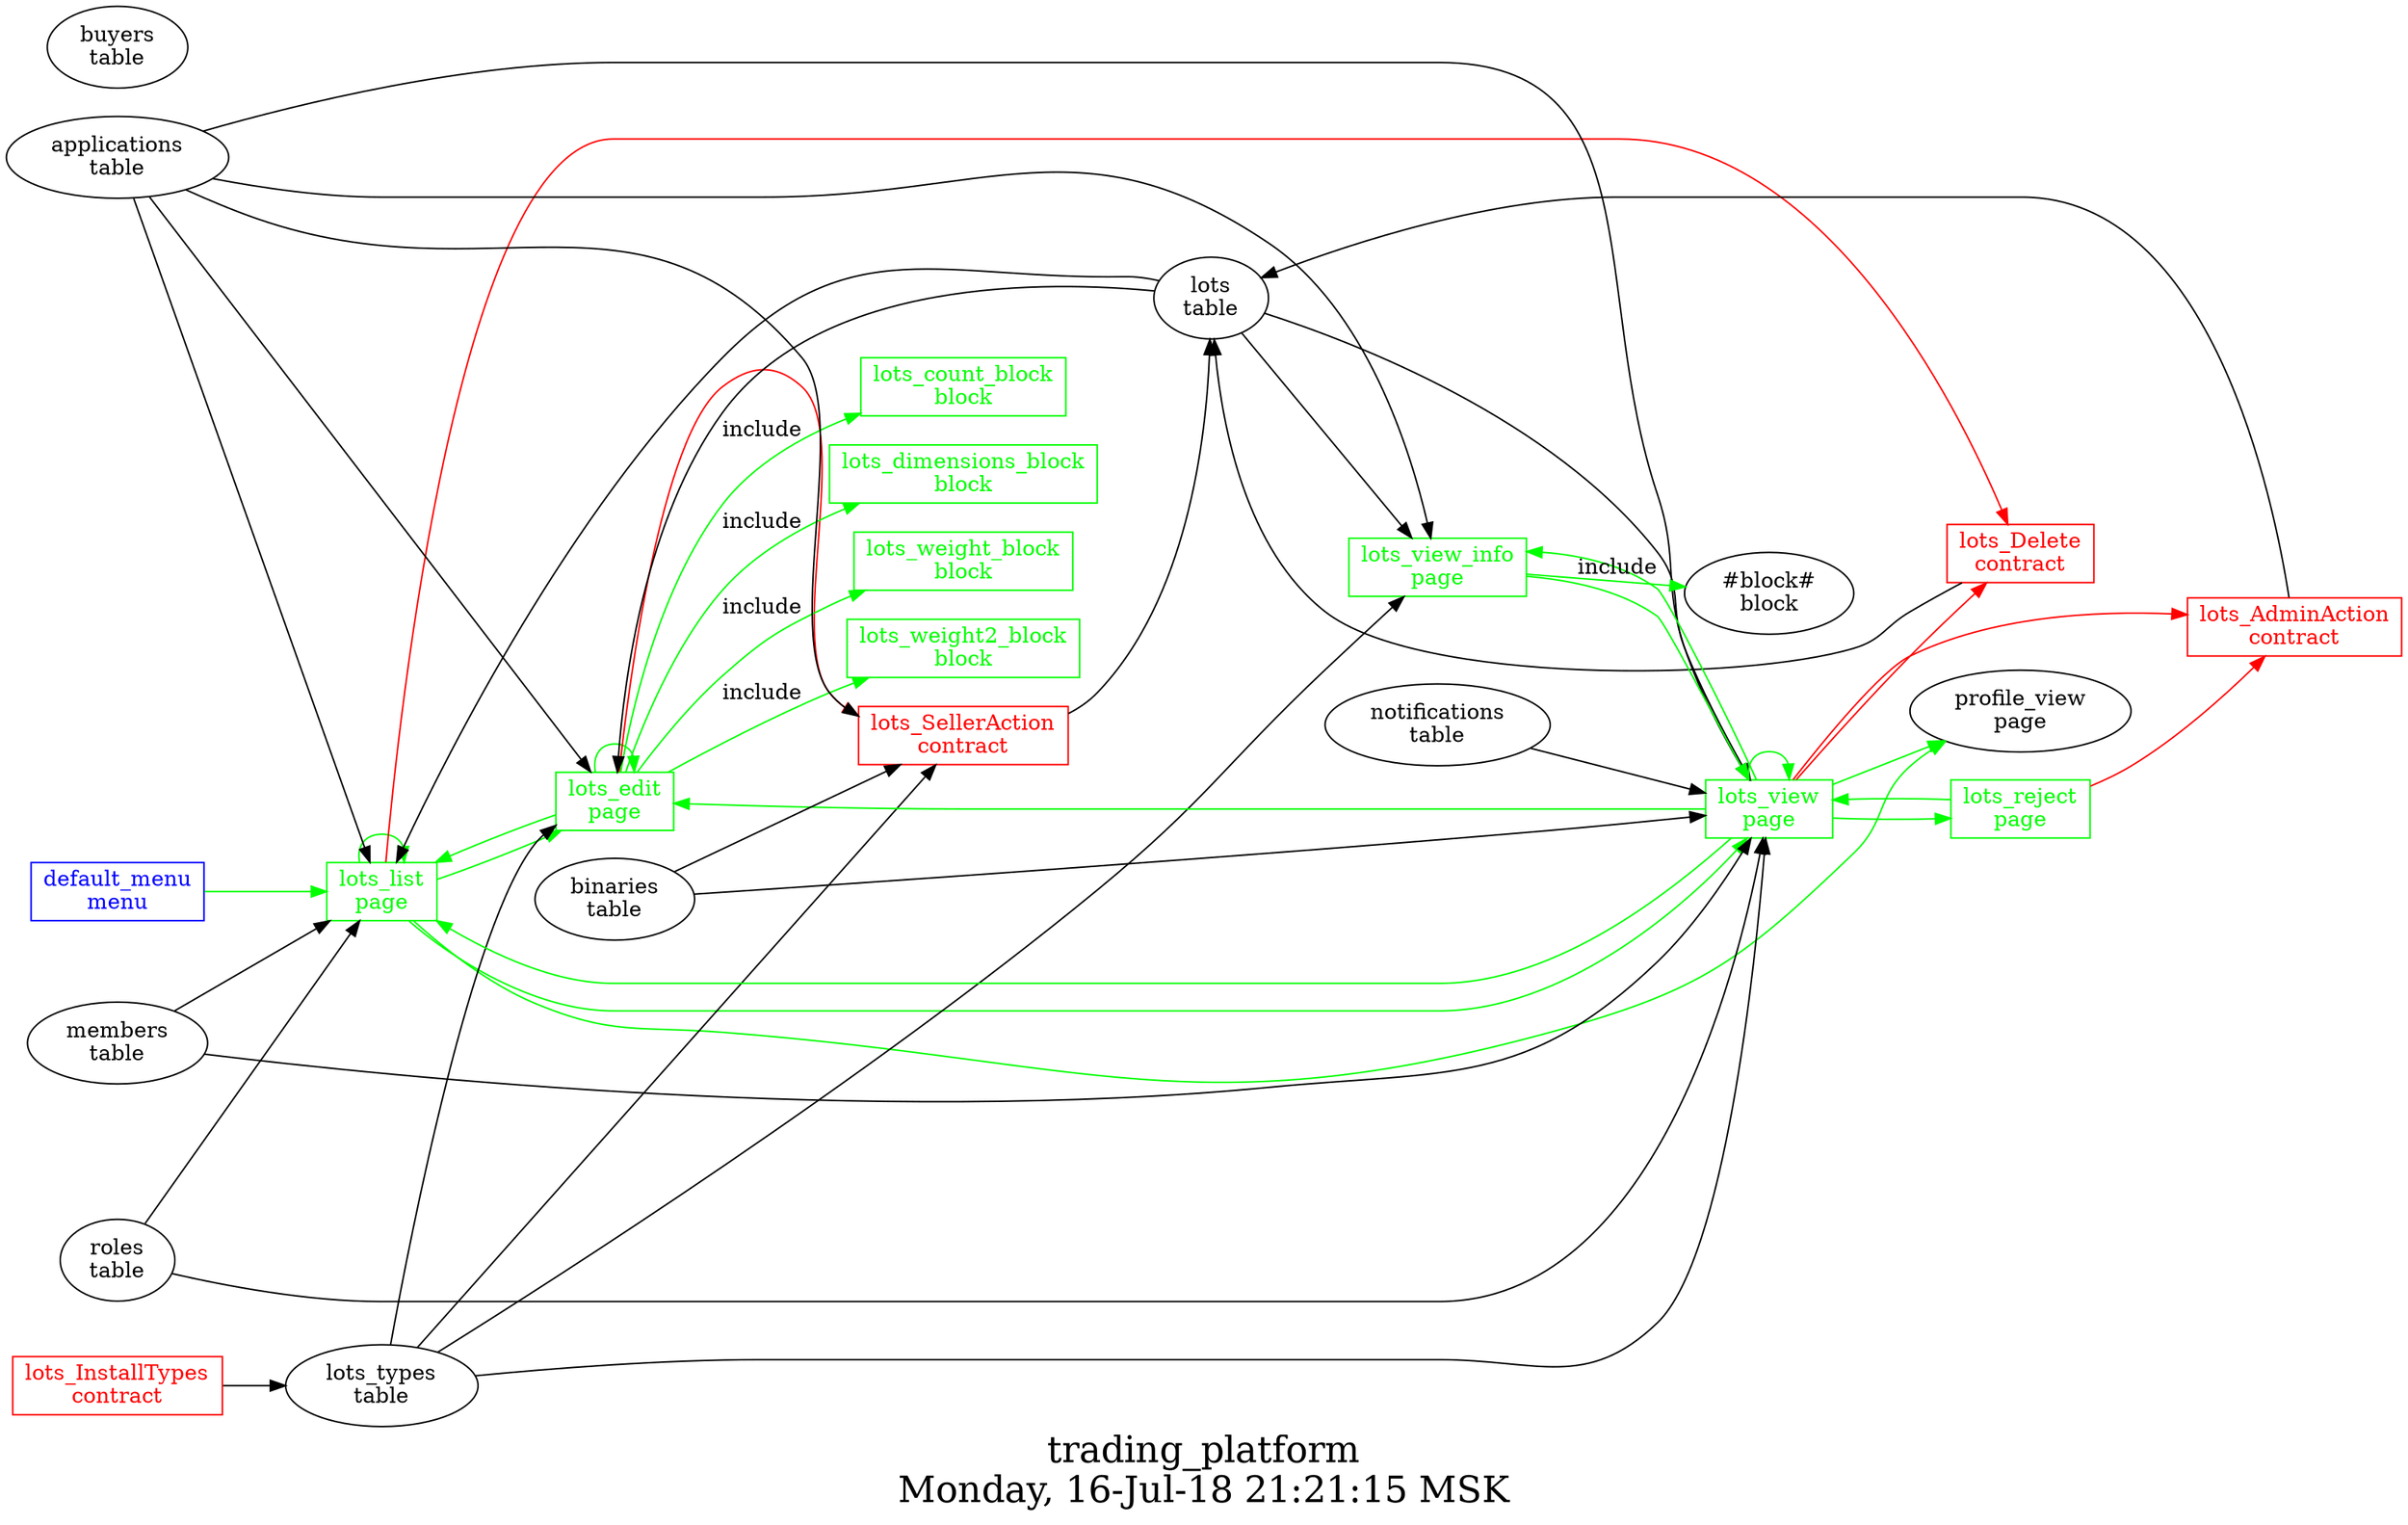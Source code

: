 digraph G {
graph [
  fontsize="24";
  label="trading_platform\nMonday, 16-Jul-18 21:21:15 MSK";
  nojustify=true;
  ordering=out;
  rankdir=LR;
  size="30";
];
"default_menu\nmenu" -> "lots_list\npage"  [ color=green ]
"default_menu\nmenu" [color=blue, fontcolor=blue, group=menus, shape=record];
"lots_edit\npage" -> "lots_SellerAction\ncontract"  [ color=red ]
"applications\ntable" -> "lots_edit\npage"
"lots\ntable" -> "lots_edit\npage"
"lots_types\ntable" -> "lots_edit\npage"
"lots_edit\npage" -> "lots_list\npage"  [ color=green ]
"lots_edit\npage" -> "lots_edit\npage"  [ color=green ]
"lots_edit\npage" -> "lots_count_block\nblock"  [ color=green, label=include ]
"lots_edit\npage" -> "lots_dimensions_block\nblock"  [ color=green, label=include ]
"lots_edit\npage" -> "lots_weight_block\nblock"  [ color=green, label=include ]
"lots_edit\npage" -> "lots_weight2_block\nblock"  [ color=green, label=include ]
"lots_edit\npage" [color=green, fontcolor=green, group=pages, shape=record];
"lots_list\npage" -> "lots_Delete\ncontract"  [ color=red ]
"applications\ntable" -> "lots_list\npage"
"roles\ntable" -> "lots_list\npage"
"lots\ntable" -> "lots_list\npage"
"members\ntable" -> "lots_list\npage"
"lots_list\npage" -> "lots_edit\npage"  [ color=green ]
"lots_list\npage" -> "lots_list\npage"  [ color=green ]
"lots_list\npage" -> "lots_view\npage"  [ color=green ]
"lots_list\npage" -> "profile_view\npage"  [ color=green ]
"lots_list\npage" [color=green, fontcolor=green, group=pages, shape=record];
"lots_reject\npage" -> "lots_AdminAction\ncontract"  [ color=red ]
"lots_reject\npage" -> "lots_view\npage"  [ color=green ]
"lots_reject\npage" [color=green, fontcolor=green, group=pages, shape=record];
"lots_view\npage" -> "lots_AdminAction\ncontract"  [ color=red ]
"lots_view\npage" -> "lots_Delete\ncontract"  [ color=red ]
"notifications\ntable" -> "lots_view\npage"
"applications\ntable" -> "lots_view\npage"
"lots\ntable" -> "lots_view\npage"
"lots_types\ntable" -> "lots_view\npage"
"roles\ntable" -> "lots_view\npage"
"members\ntable" -> "lots_view\npage"
"binaries\ntable" -> "lots_view\npage"
"lots_view\npage" -> "profile_view\npage"  [ color=green ]
"lots_view\npage" -> "lots_reject\npage"  [ color=green ]
"lots_view\npage" -> "lots_view\npage"  [ color=green ]
"lots_view\npage" -> "lots_view_info\npage"  [ color=green ]
"lots_view\npage" -> "lots_list\npage"  [ color=green ]
"lots_view\npage" -> "lots_edit\npage"  [ color=green ]
"lots_view\npage" [color=green, fontcolor=green, group=pages, shape=record];
"applications\ntable" -> "lots_view_info\npage"
"lots\ntable" -> "lots_view_info\npage"
"lots_types\ntable" -> "lots_view_info\npage"
"lots_view_info\npage" -> "lots_view\npage"  [ color=green ]
"lots_view_info\npage" -> "#block#\nblock"  [ color=green, label=include ]
"lots_view_info\npage" [color=green, fontcolor=green, group=pages, shape=record];
"lots_count_block\nblock" [color=green, fontcolor=green, group=blocks, shape=record];
"lots_dimensions_block\nblock" [color=green, fontcolor=green, group=blocks, shape=record];
"lots_weight2_block\nblock" [color=green, fontcolor=green, group=blocks, shape=record];
"lots_weight_block\nblock" [color=green, fontcolor=green, group=blocks, shape=record];
"lots_AdminAction\ncontract" -> "lots\ntable"  [ color="" ]
"lots_AdminAction\ncontract" [color=red, fontcolor=red, group=contracts, shape=record];
"lots_Delete\ncontract" -> "lots\ntable"  [ color="" ]
"lots_Delete\ncontract" [color=red, fontcolor=red, group=contracts, shape=record];
"lots_InstallTypes\ncontract" -> "lots_types\ntable"  [ color="" ]
"lots_InstallTypes\ncontract" [color=red, fontcolor=red, group=contracts, shape=record];
"lots_SellerAction\ncontract" -> "lots\ntable"  [ color="" ]
"lots_types\ntable" -> "lots_SellerAction\ncontract"
"applications\ntable" -> "lots_SellerAction\ncontract"
"binaries\ntable" -> "lots_SellerAction\ncontract"
"lots_SellerAction\ncontract" [color=red, fontcolor=red, group=contracts, shape=record];
"buyers\ntable" [color="", fontcolor="", group=tables, shape=""];
"lots\ntable" [color="", fontcolor="", group=tables, shape=""];
"lots_types\ntable" [color="", fontcolor="", group=tables, shape=""];
}

